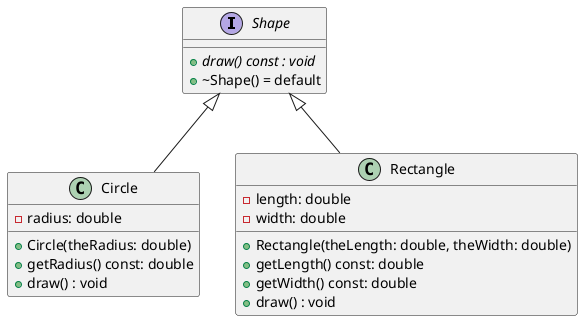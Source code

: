 @startuml
'https://plantuml.com/class-diagram

interface Shape {
{abstract} + draw() const : void
+ ~Shape() = default
}

class Circle {
- radius: double
+ Circle(theRadius: double)
+ getRadius() const: double
+ draw() : void
}

class Rectangle {
- length: double
- width: double
+ Rectangle(theLength: double, theWidth: double)
+ getLength() const: double
+ getWidth() const: double
+ draw() : void
}

Shape <|-- Circle
Shape <|-- Rectangle

@enduml